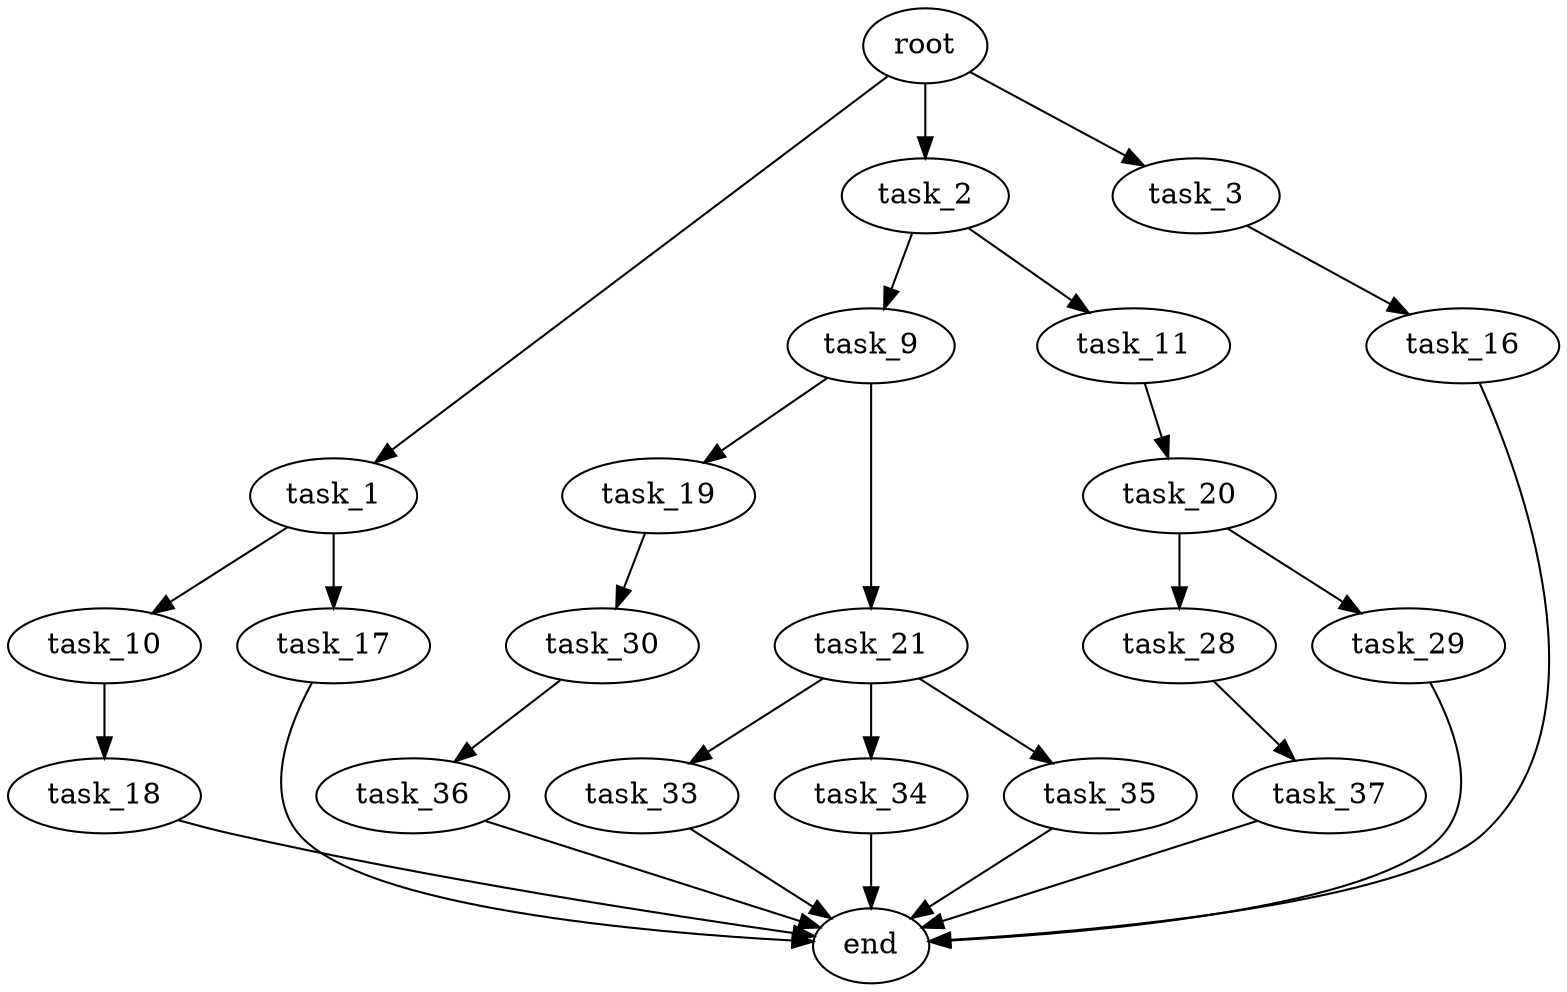 digraph G {
  root [size="0.000000"];
  task_1 [size="305250253339.000000"];
  task_2 [size="231928233984.000000"];
  task_3 [size="68719476736.000000"];
  task_9 [size="10171566540.000000"];
  task_10 [size="28689846954.000000"];
  task_11 [size="16513668540.000000"];
  task_16 [size="68719476736.000000"];
  task_17 [size="68719476736.000000"];
  task_18 [size="694304641676.000000"];
  task_19 [size="7257042549.000000"];
  task_20 [size="100664550410.000000"];
  task_21 [size="702024191126.000000"];
  task_28 [size="68719476736.000000"];
  task_29 [size="5381184992.000000"];
  task_30 [size="28991029248.000000"];
  task_33 [size="97670878344.000000"];
  task_34 [size="2751247070.000000"];
  task_35 [size="782757789696.000000"];
  task_36 [size="78703154156.000000"];
  task_37 [size="61476483875.000000"];
  end [size="0.000000"];

  root -> task_1 [size="1.000000"];
  root -> task_2 [size="1.000000"];
  root -> task_3 [size="1.000000"];
  task_1 -> task_10 [size="301989888.000000"];
  task_1 -> task_17 [size="301989888.000000"];
  task_2 -> task_9 [size="301989888.000000"];
  task_2 -> task_11 [size="301989888.000000"];
  task_3 -> task_16 [size="134217728.000000"];
  task_9 -> task_19 [size="209715200.000000"];
  task_9 -> task_21 [size="209715200.000000"];
  task_10 -> task_18 [size="33554432.000000"];
  task_11 -> task_20 [size="536870912.000000"];
  task_16 -> end [size="1.000000"];
  task_17 -> end [size="1.000000"];
  task_18 -> end [size="1.000000"];
  task_19 -> task_30 [size="134217728.000000"];
  task_20 -> task_28 [size="134217728.000000"];
  task_20 -> task_29 [size="134217728.000000"];
  task_21 -> task_33 [size="679477248.000000"];
  task_21 -> task_34 [size="679477248.000000"];
  task_21 -> task_35 [size="679477248.000000"];
  task_28 -> task_37 [size="134217728.000000"];
  task_29 -> end [size="1.000000"];
  task_30 -> task_36 [size="75497472.000000"];
  task_33 -> end [size="1.000000"];
  task_34 -> end [size="1.000000"];
  task_35 -> end [size="1.000000"];
  task_36 -> end [size="1.000000"];
  task_37 -> end [size="1.000000"];
}

